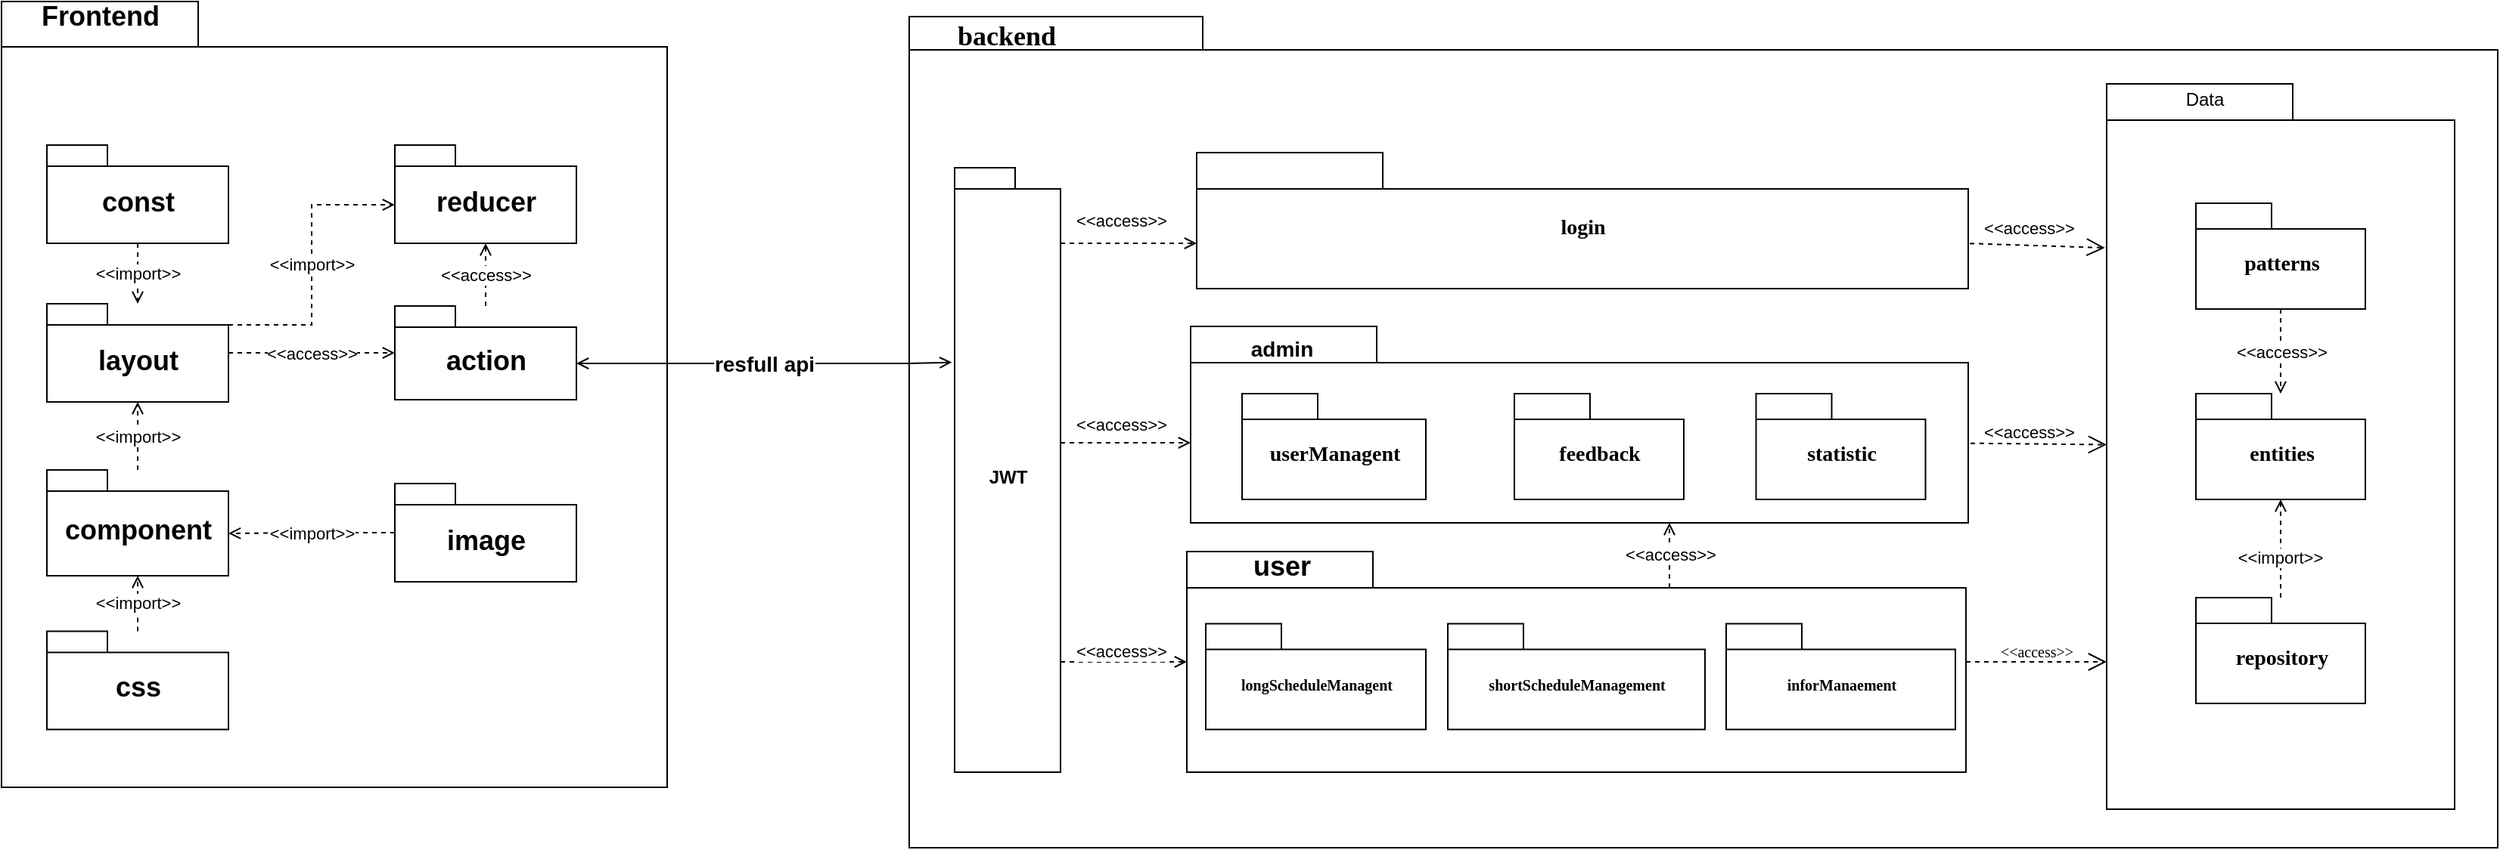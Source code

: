 <mxfile version="14.1.3" type="device"><diagram name="Page-1" id="b5b7bab2-c9e2-2cf4-8b2a-24fd1a2a6d21"><mxGraphModel dx="1865" dy="585" grid="1" gridSize="10" guides="1" tooltips="1" connect="1" arrows="1" fold="1" page="1" pageScale="1" pageWidth="827" pageHeight="1169" background="#ffffff" math="0" shadow="0"><root><mxCell id="0"/><mxCell id="1" parent="0"/><mxCell id="YJ33lupw0R4jX8OPeveK-12" value="" style="shape=folder;fontStyle=1;spacingTop=10;tabWidth=130;tabHeight=30;tabPosition=left;html=1;" parent="1" vertex="1"><mxGeometry x="-200" y="240" width="440" height="520" as="geometry"/></mxCell><mxCell id="6e0c8c40b5770093-72" value="&#10;&#10;&lt;span style=&quot;color: rgb(0, 0, 0); font-family: helvetica; font-size: 12px; font-style: normal; font-weight: 400; letter-spacing: normal; text-align: center; text-indent: 0px; text-transform: none; word-spacing: 0px; background-color: rgb(248, 249, 250); display: inline; float: none;&quot;&gt;Data&lt;/span&gt;&#10;&#10;" style="shape=folder;fontStyle=1;spacingTop=10;tabWidth=194;tabHeight=22;tabPosition=left;html=1;rounded=0;shadow=0;comic=0;labelBackgroundColor=none;strokeWidth=1;fillColor=none;fontFamily=Verdana;fontSize=10;align=center;" parent="1" vertex="1"><mxGeometry x="400" y="250" width="1050" height="550" as="geometry"/></mxCell><mxCell id="6e0c8c40b5770093-19" value="" style="group" parent="1" vertex="1" connectable="0"><mxGeometry x="590" y="340" width="510" height="90" as="geometry"/></mxCell><mxCell id="6e0c8c40b5770093-20" value="&lt;font style=&quot;font-size: 14px&quot;&gt;login&lt;/font&gt;" style="shape=folder;fontStyle=1;spacingTop=10;tabWidth=123;tabHeight=24;tabPosition=left;html=1;rounded=0;shadow=0;comic=0;labelBackgroundColor=none;strokeWidth=1;fontFamily=Verdana;fontSize=10;align=center;" parent="6e0c8c40b5770093-19" vertex="1"><mxGeometry width="510" height="90" as="geometry"/></mxCell><mxCell id="6e0c8c40b5770093-30" value="" style="group" parent="1" vertex="1" connectable="0"><mxGeometry x="1191.5" y="294.5" width="230" height="480" as="geometry"/></mxCell><mxCell id="6e0c8c40b5770093-24" value="" style="group" parent="6e0c8c40b5770093-30" vertex="1" connectable="0"><mxGeometry width="230" height="480" as="geometry"/></mxCell><mxCell id="6e0c8c40b5770093-25" value="" style="shape=folder;fontStyle=1;spacingTop=10;tabWidth=123;tabHeight=24;tabPosition=left;html=1;rounded=0;shadow=0;comic=0;labelBackgroundColor=none;strokeWidth=1;fontFamily=Verdana;fontSize=10;align=center;" parent="6e0c8c40b5770093-24" vertex="1"><mxGeometry width="230" height="480" as="geometry"/></mxCell><mxCell id="YJ33lupw0R4jX8OPeveK-3" value="&amp;lt;&amp;lt;access&amp;gt;&amp;gt;" style="edgeStyle=orthogonalEdgeStyle;rounded=0;orthogonalLoop=1;jettySize=auto;html=1;dashed=1;endArrow=open;endFill=0;" parent="6e0c8c40b5770093-24" source="6e0c8c40b5770093-27" target="6e0c8c40b5770093-31" edge="1"><mxGeometry relative="1" as="geometry"><Array as="points"><mxPoint x="115" y="176"/><mxPoint x="115" y="176"/></Array></mxGeometry></mxCell><mxCell id="6e0c8c40b5770093-27" value="&lt;font style=&quot;font-size: 14px&quot;&gt;patterns&lt;/font&gt;" style="shape=folder;fontStyle=1;spacingTop=10;tabWidth=50;tabHeight=17;tabPosition=left;html=1;rounded=0;shadow=0;comic=0;labelBackgroundColor=none;strokeWidth=1;fontFamily=Verdana;fontSize=10;align=center;" parent="6e0c8c40b5770093-24" vertex="1"><mxGeometry x="59" y="79" width="112" height="70" as="geometry"/></mxCell><mxCell id="6e0c8c40b5770093-31" value="&lt;font style=&quot;font-size: 14px&quot;&gt;entities&lt;/font&gt;" style="shape=folder;fontStyle=1;spacingTop=10;tabWidth=50;tabHeight=17;tabPosition=left;html=1;rounded=0;shadow=0;comic=0;labelBackgroundColor=none;strokeWidth=1;fontFamily=Verdana;fontSize=10;align=center;" parent="6e0c8c40b5770093-24" vertex="1"><mxGeometry x="59" y="205" width="112" height="70" as="geometry"/></mxCell><mxCell id="YJ33lupw0R4jX8OPeveK-1" style="edgeStyle=orthogonalEdgeStyle;rounded=0;orthogonalLoop=1;jettySize=auto;html=1;dashed=1;endArrow=open;endFill=0;" parent="6e0c8c40b5770093-24" source="6e0c8c40b5770093-28" target="6e0c8c40b5770093-31" edge="1"><mxGeometry relative="1" as="geometry"/></mxCell><mxCell id="YJ33lupw0R4jX8OPeveK-4" value="&amp;lt;&amp;lt;import&amp;gt;&amp;gt;" style="edgeLabel;html=1;align=center;verticalAlign=middle;resizable=0;points=[];" parent="YJ33lupw0R4jX8OPeveK-1" vertex="1" connectable="0"><mxGeometry x="-0.178" y="1" relative="1" as="geometry"><mxPoint as="offset"/></mxGeometry></mxCell><mxCell id="6e0c8c40b5770093-28" value="&lt;font style=&quot;font-size: 14px&quot;&gt;repository&lt;/font&gt;" style="shape=folder;fontStyle=1;spacingTop=10;tabWidth=50;tabHeight=17;tabPosition=left;html=1;rounded=0;shadow=0;comic=0;labelBackgroundColor=none;strokeWidth=1;fontFamily=Verdana;fontSize=10;align=center;" parent="6e0c8c40b5770093-24" vertex="1"><mxGeometry x="59" y="340" width="112" height="70" as="geometry"/></mxCell><mxCell id="YJ33lupw0R4jX8OPeveK-5" value="Data" style="text;html=1;align=center;verticalAlign=middle;resizable=0;points=[];autosize=1;" parent="6e0c8c40b5770093-24" vertex="1"><mxGeometry x="44.5" width="40" height="20" as="geometry"/></mxCell><mxCell id="6e0c8c40b5770093-71" value="&amp;lt;&amp;lt;access&amp;gt;&amp;gt;" style="edgeStyle=elbowEdgeStyle;rounded=0;html=1;dashed=1;labelBackgroundColor=none;startFill=0;endArrow=open;endFill=0;endSize=10;fontFamily=Verdana;fontSize=10;elbow=vertical;" parent="1" source="6e0c8c40b5770093-33" target="6e0c8c40b5770093-25" edge="1"><mxGeometry y="7" relative="1" as="geometry"><mxPoint as="offset"/></mxGeometry></mxCell><mxCell id="YJ33lupw0R4jX8OPeveK-9" value="&amp;lt;&amp;lt;access&amp;gt;&amp;gt;" style="edgeStyle=orthogonalEdgeStyle;rounded=0;orthogonalLoop=1;jettySize=auto;html=1;exitX=0;exitY=0;exitDx=319;exitDy=24;exitPerimeter=0;dashed=1;startArrow=none;startFill=0;endArrow=open;endFill=0;" parent="1" source="6e0c8c40b5770093-33" edge="1"><mxGeometry relative="1" as="geometry"><mxPoint x="903" y="585" as="targetPoint"/><Array as="points"><mxPoint x="903" y="585"/></Array></mxGeometry></mxCell><mxCell id="6e0c8c40b5770093-33" value="" style="shape=folder;fontStyle=1;spacingTop=10;tabWidth=123;tabHeight=24;tabPosition=left;html=1;rounded=0;shadow=0;comic=0;labelBackgroundColor=none;strokeColor=#000000;strokeWidth=1;fillColor=#ffffff;fontFamily=Verdana;fontSize=10;fontColor=#000000;align=center;" parent="1" vertex="1"><mxGeometry x="583.5" y="604" width="515" height="146" as="geometry"/></mxCell><mxCell id="6e0c8c40b5770093-43" value="longScheduleManagent" style="shape=folder;fontStyle=1;spacingTop=10;tabWidth=50;tabHeight=17;tabPosition=left;html=1;rounded=0;shadow=0;comic=0;labelBackgroundColor=none;strokeColor=#000000;strokeWidth=1;fillColor=#ffffff;fontFamily=Verdana;fontSize=10;fontColor=#000000;align=center;" parent="1" vertex="1"><mxGeometry x="596" y="651.75" width="145.5" height="70" as="geometry"/></mxCell><mxCell id="6e0c8c40b5770093-44" value="shortScheduleManagement" style="shape=folder;fontStyle=1;spacingTop=10;tabWidth=50;tabHeight=17;tabPosition=left;html=1;rounded=0;shadow=0;comic=0;labelBackgroundColor=none;strokeColor=#000000;strokeWidth=1;fillColor=#ffffff;fontFamily=Verdana;fontSize=10;fontColor=#000000;align=center;" parent="1" vertex="1"><mxGeometry x="756" y="651.75" width="170" height="70" as="geometry"/></mxCell><mxCell id="6e0c8c40b5770093-45" value="inforManaement" style="shape=folder;fontStyle=1;spacingTop=10;tabWidth=50;tabHeight=17;tabPosition=left;html=1;rounded=0;shadow=0;comic=0;labelBackgroundColor=none;strokeColor=#000000;strokeWidth=1;fillColor=#ffffff;fontFamily=Verdana;fontSize=10;fontColor=#000000;align=center;" parent="1" vertex="1"><mxGeometry x="940" y="651.75" width="151.5" height="70" as="geometry"/></mxCell><mxCell id="6e0c8c40b5770093-70" style="edgeStyle=none;rounded=0;html=1;dashed=1;labelBackgroundColor=none;startFill=0;endArrow=open;endFill=0;endSize=10;fontFamily=Verdana;fontSize=10;exitX=0;exitY=0;exitPerimeter=0;exitDx=485.5;exitDy=77;" parent="1" source="6e0c8c40b5770093-47" target="6e0c8c40b5770093-25" edge="1"><mxGeometry relative="1" as="geometry"/></mxCell><mxCell id="YJ33lupw0R4jX8OPeveK-11" value="&amp;lt;&amp;lt;access&amp;gt;&amp;gt;" style="edgeLabel;html=1;align=center;verticalAlign=middle;resizable=0;points=[];" parent="6e0c8c40b5770093-70" vertex="1" connectable="0"><mxGeometry x="-0.214" y="-1" relative="1" as="geometry"><mxPoint x="21.51" y="-8.5" as="offset"/></mxGeometry></mxCell><mxCell id="6e0c8c40b5770093-47" value="" style="shape=folder;fontStyle=1;spacingTop=10;tabWidth=123;tabHeight=24;tabPosition=left;html=1;rounded=0;shadow=0;comic=0;labelBackgroundColor=none;strokeWidth=1;fontFamily=Verdana;fontSize=10;align=center;" parent="1" vertex="1"><mxGeometry x="586" y="455" width="514" height="130" as="geometry"/></mxCell><mxCell id="6e0c8c40b5770093-49" value="&lt;font style=&quot;font-size: 14px&quot;&gt;userManagent&lt;/font&gt;" style="shape=folder;fontStyle=1;spacingTop=10;tabWidth=50;tabHeight=17;tabPosition=left;html=1;rounded=0;shadow=0;comic=0;labelBackgroundColor=none;strokeWidth=1;fontFamily=Verdana;fontSize=10;align=center;" parent="1" vertex="1"><mxGeometry x="620" y="499.5" width="121.5" height="70" as="geometry"/></mxCell><mxCell id="6e0c8c40b5770093-50" value="&lt;font style=&quot;font-size: 14px&quot;&gt;statistic&lt;/font&gt;" style="shape=folder;fontStyle=1;spacingTop=10;tabWidth=50;tabHeight=17;tabPosition=left;html=1;rounded=0;shadow=0;comic=0;labelBackgroundColor=none;strokeWidth=1;fontFamily=Verdana;fontSize=10;align=center;" parent="1" vertex="1"><mxGeometry x="959.75" y="499.5" width="112" height="70" as="geometry"/></mxCell><mxCell id="6e0c8c40b5770093-62" style="edgeStyle=none;rounded=0;html=1;dashed=1;labelBackgroundColor=none;startFill=0;endArrow=open;endFill=0;endSize=10;fontFamily=Verdana;fontSize=10;exitX=1.002;exitY=0.668;exitPerimeter=0;entryX=-0.005;entryY=0.226;entryDx=0;entryDy=0;entryPerimeter=0;" parent="1" source="6e0c8c40b5770093-20" target="6e0c8c40b5770093-25" edge="1"><mxGeometry relative="1" as="geometry"/></mxCell><mxCell id="YJ33lupw0R4jX8OPeveK-10" value="&amp;lt;&amp;lt;access&amp;gt;&amp;gt;" style="edgeLabel;html=1;align=center;verticalAlign=middle;resizable=0;points=[];" parent="6e0c8c40b5770093-62" vertex="1" connectable="0"><mxGeometry x="0.297" relative="1" as="geometry"><mxPoint x="-18.99" y="-11.98" as="offset"/></mxGeometry></mxCell><mxCell id="6e0c8c40b5770093-73" value="&lt;font style=&quot;font-size: 18px&quot;&gt;&lt;b&gt;backend&lt;/b&gt;&lt;/font&gt;" style="text;html=1;align=left;verticalAlign=top;spacingTop=-4;fontSize=10;fontFamily=Verdana" parent="1" vertex="1"><mxGeometry x="430" y="250" width="130" height="20" as="geometry"/></mxCell><mxCell id="YJ33lupw0R4jX8OPeveK-6" value="&lt;font style=&quot;font-size: 14px&quot;&gt;&lt;b&gt;admin&lt;/b&gt;&lt;/font&gt;" style="text;html=1;align=center;verticalAlign=middle;resizable=0;points=[];autosize=1;" parent="1" vertex="1"><mxGeometry x="616" y="460" width="60" height="20" as="geometry"/></mxCell><mxCell id="YJ33lupw0R4jX8OPeveK-7" value="&lt;font style=&quot;font-size: 18px&quot;&gt;&lt;b&gt;user&lt;/b&gt;&lt;/font&gt;" style="text;html=1;align=center;verticalAlign=middle;resizable=0;points=[];autosize=1;" parent="1" vertex="1"><mxGeometry x="621" y="604" width="50" height="20" as="geometry"/></mxCell><mxCell id="YJ33lupw0R4jX8OPeveK-8" value="&lt;font style=&quot;font-size: 14px&quot;&gt;feedback&lt;/font&gt;" style="shape=folder;fontStyle=1;spacingTop=10;tabWidth=50;tabHeight=17;tabPosition=left;html=1;rounded=0;shadow=0;comic=0;labelBackgroundColor=none;strokeWidth=1;fontFamily=Verdana;fontSize=10;align=center;" parent="1" vertex="1"><mxGeometry x="800" y="499.5" width="112" height="70" as="geometry"/></mxCell><mxCell id="YJ33lupw0R4jX8OPeveK-31" value="&lt;font style=&quot;font-size: 14px&quot;&gt;&lt;b&gt;resfull api&lt;/b&gt;&lt;/font&gt;" style="edgeStyle=orthogonalEdgeStyle;rounded=0;orthogonalLoop=1;jettySize=auto;html=1;startArrow=open;startFill=0;endArrow=open;endFill=0;exitX=0;exitY=0;exitDx=120;exitDy=38;exitPerimeter=0;entryX=-0.026;entryY=0.322;entryDx=0;entryDy=0;entryPerimeter=0;" parent="1" source="YJ33lupw0R4jX8OPeveK-16" target="inOqYMsCXE88CKkndWNJ-1" edge="1"><mxGeometry relative="1" as="geometry"><mxPoint x="399" y="480" as="targetPoint"/><Array as="points"><mxPoint x="399" y="480"/></Array></mxGeometry></mxCell><mxCell id="YJ33lupw0R4jX8OPeveK-13" value="&lt;font style=&quot;font-size: 18px&quot;&gt;&lt;b&gt;Frontend&lt;/b&gt;&lt;/font&gt;" style="text;html=1;align=center;verticalAlign=middle;resizable=0;points=[];autosize=1;" parent="1" vertex="1"><mxGeometry x="-180" y="240" width="90" height="20" as="geometry"/></mxCell><mxCell id="YJ33lupw0R4jX8OPeveK-26" value="&amp;lt;&amp;lt;import&amp;gt;&amp;gt;" style="edgeStyle=orthogonalEdgeStyle;rounded=0;orthogonalLoop=1;jettySize=auto;html=1;dashed=1;startArrow=none;startFill=0;endArrow=open;endFill=0;" parent="1" source="YJ33lupw0R4jX8OPeveK-14" target="YJ33lupw0R4jX8OPeveK-15" edge="1"><mxGeometry relative="1" as="geometry"/></mxCell><mxCell id="YJ33lupw0R4jX8OPeveK-14" value="&lt;font style=&quot;font-size: 18px&quot;&gt;component&lt;/font&gt;" style="shape=folder;fontStyle=1;spacingTop=10;tabWidth=40;tabHeight=14;tabPosition=left;html=1;" parent="1" vertex="1"><mxGeometry x="-170" y="550" width="120" height="70" as="geometry"/></mxCell><mxCell id="YJ33lupw0R4jX8OPeveK-24" value="&amp;lt;&amp;lt;access&amp;gt;&amp;gt;" style="edgeStyle=orthogonalEdgeStyle;rounded=0;orthogonalLoop=1;jettySize=auto;html=1;dashed=1;startArrow=none;startFill=0;endArrow=open;endFill=0;" parent="1" source="YJ33lupw0R4jX8OPeveK-15" target="YJ33lupw0R4jX8OPeveK-16" edge="1"><mxGeometry relative="1" as="geometry"/></mxCell><mxCell id="YJ33lupw0R4jX8OPeveK-30" value="&amp;lt;&amp;lt;import&amp;gt;&amp;gt;" style="edgeStyle=orthogonalEdgeStyle;rounded=0;orthogonalLoop=1;jettySize=auto;html=1;exitX=0;exitY=0;exitDx=120;exitDy=14;exitPerimeter=0;entryX=0;entryY=0;entryDx=0;entryDy=39.5;entryPerimeter=0;dashed=1;startArrow=none;startFill=0;endArrow=open;endFill=0;" parent="1" source="YJ33lupw0R4jX8OPeveK-15" target="YJ33lupw0R4jX8OPeveK-17" edge="1"><mxGeometry relative="1" as="geometry"/></mxCell><mxCell id="YJ33lupw0R4jX8OPeveK-15" value="&lt;font style=&quot;font-size: 18px&quot;&gt;layout&lt;/font&gt;" style="shape=folder;fontStyle=1;spacingTop=10;tabWidth=40;tabHeight=14;tabPosition=left;html=1;" parent="1" vertex="1"><mxGeometry x="-170" y="440" width="120" height="65" as="geometry"/></mxCell><mxCell id="YJ33lupw0R4jX8OPeveK-25" value="&amp;lt;&amp;lt;access&amp;gt;&amp;gt;" style="edgeStyle=orthogonalEdgeStyle;rounded=0;orthogonalLoop=1;jettySize=auto;html=1;dashed=1;startArrow=none;startFill=0;endArrow=open;endFill=0;" parent="1" source="YJ33lupw0R4jX8OPeveK-16" target="YJ33lupw0R4jX8OPeveK-17" edge="1"><mxGeometry relative="1" as="geometry"/></mxCell><mxCell id="YJ33lupw0R4jX8OPeveK-16" value="&lt;font style=&quot;font-size: 18px&quot;&gt;action&lt;/font&gt;" style="shape=folder;fontStyle=1;spacingTop=10;tabWidth=40;tabHeight=14;tabPosition=left;html=1;" parent="1" vertex="1"><mxGeometry x="60" y="441.5" width="120" height="62" as="geometry"/></mxCell><mxCell id="YJ33lupw0R4jX8OPeveK-17" value="&lt;font style=&quot;font-size: 18px&quot;&gt;reducer&lt;/font&gt;" style="shape=folder;fontStyle=1;spacingTop=10;tabWidth=40;tabHeight=14;tabPosition=left;html=1;" parent="1" vertex="1"><mxGeometry x="60" y="335" width="120" height="65" as="geometry"/></mxCell><mxCell id="YJ33lupw0R4jX8OPeveK-23" value="&amp;lt;&amp;lt;import&amp;gt;&amp;gt;" style="edgeStyle=orthogonalEdgeStyle;rounded=0;orthogonalLoop=1;jettySize=auto;html=1;exitX=0.5;exitY=1;exitDx=0;exitDy=0;exitPerimeter=0;dashed=1;startArrow=none;startFill=0;endArrow=open;endFill=0;" parent="1" source="YJ33lupw0R4jX8OPeveK-18" target="YJ33lupw0R4jX8OPeveK-15" edge="1"><mxGeometry relative="1" as="geometry"/></mxCell><mxCell id="YJ33lupw0R4jX8OPeveK-18" value="&lt;font style=&quot;font-size: 18px&quot;&gt;const&lt;/font&gt;" style="shape=folder;fontStyle=1;spacingTop=10;tabWidth=40;tabHeight=14;tabPosition=left;html=1;" parent="1" vertex="1"><mxGeometry x="-170" y="335" width="120" height="65" as="geometry"/></mxCell><mxCell id="YJ33lupw0R4jX8OPeveK-27" value="&amp;lt;&amp;lt;import&amp;gt;&amp;gt;" style="edgeStyle=orthogonalEdgeStyle;rounded=0;orthogonalLoop=1;jettySize=auto;html=1;entryX=0.5;entryY=1;entryDx=0;entryDy=0;entryPerimeter=0;dashed=1;startArrow=none;startFill=0;endArrow=open;endFill=0;" parent="1" source="YJ33lupw0R4jX8OPeveK-20" target="YJ33lupw0R4jX8OPeveK-14" edge="1"><mxGeometry relative="1" as="geometry"/></mxCell><mxCell id="YJ33lupw0R4jX8OPeveK-20" value="&lt;font style=&quot;font-size: 18px&quot;&gt;css&lt;/font&gt;" style="shape=folder;fontStyle=1;spacingTop=10;tabWidth=40;tabHeight=14;tabPosition=left;html=1;" parent="1" vertex="1"><mxGeometry x="-170" y="656.75" width="120" height="65" as="geometry"/></mxCell><mxCell id="YJ33lupw0R4jX8OPeveK-28" value="&amp;lt;&amp;lt;import&amp;gt;&amp;gt;" style="edgeStyle=orthogonalEdgeStyle;rounded=0;orthogonalLoop=1;jettySize=auto;html=1;entryX=0;entryY=0;entryDx=120;entryDy=42;entryPerimeter=0;dashed=1;startArrow=none;startFill=0;endArrow=open;endFill=0;" parent="1" source="YJ33lupw0R4jX8OPeveK-22" target="YJ33lupw0R4jX8OPeveK-14" edge="1"><mxGeometry relative="1" as="geometry"/></mxCell><mxCell id="YJ33lupw0R4jX8OPeveK-22" value="&lt;font style=&quot;font-size: 18px&quot;&gt;image&lt;/font&gt;" style="shape=folder;fontStyle=1;spacingTop=10;tabWidth=40;tabHeight=14;tabPosition=left;html=1;" parent="1" vertex="1"><mxGeometry x="60" y="559" width="120" height="65" as="geometry"/></mxCell><mxCell id="inOqYMsCXE88CKkndWNJ-3" value="&amp;lt;&amp;lt;access&amp;gt;&amp;gt;" style="edgeStyle=orthogonalEdgeStyle;rounded=0;orthogonalLoop=1;jettySize=auto;html=1;entryX=0;entryY=0;entryDx=0;entryDy=77;entryPerimeter=0;dashed=1;endArrow=open;endFill=0;" edge="1" parent="1" source="inOqYMsCXE88CKkndWNJ-1" target="6e0c8c40b5770093-47"><mxGeometry x="-0.07" y="12" relative="1" as="geometry"><Array as="points"><mxPoint x="540" y="532"/><mxPoint x="540" y="532"/></Array><mxPoint as="offset"/></mxGeometry></mxCell><mxCell id="inOqYMsCXE88CKkndWNJ-4" value="&amp;lt;&amp;lt;access&amp;gt;&amp;gt;" style="edgeStyle=orthogonalEdgeStyle;rounded=0;orthogonalLoop=1;jettySize=auto;html=1;endArrow=open;endFill=0;dashed=1;" edge="1" parent="1" source="inOqYMsCXE88CKkndWNJ-1" target="6e0c8c40b5770093-33"><mxGeometry x="-0.042" y="7" relative="1" as="geometry"><Array as="points"><mxPoint x="550" y="677"/><mxPoint x="550" y="677"/></Array><mxPoint as="offset"/></mxGeometry></mxCell><mxCell id="inOqYMsCXE88CKkndWNJ-5" value="&amp;lt;&amp;lt;access&amp;gt;&amp;gt;" style="edgeStyle=orthogonalEdgeStyle;rounded=0;orthogonalLoop=1;jettySize=auto;html=1;dashed=1;endArrow=open;endFill=0;" edge="1" parent="1" source="inOqYMsCXE88CKkndWNJ-1" target="6e0c8c40b5770093-20"><mxGeometry x="-0.111" y="15" relative="1" as="geometry"><Array as="points"><mxPoint x="550" y="400"/><mxPoint x="550" y="400"/></Array><mxPoint as="offset"/></mxGeometry></mxCell><mxCell id="inOqYMsCXE88CKkndWNJ-1" value="JWT" style="shape=folder;fontStyle=1;spacingTop=10;tabWidth=40;tabHeight=14;tabPosition=left;html=1;" vertex="1" parent="1"><mxGeometry x="430" y="350" width="70" height="400" as="geometry"/></mxCell></root></mxGraphModel></diagram></mxfile>